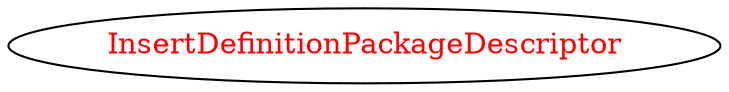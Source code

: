 digraph dependencyGraph {
 concentrate=true;
 ranksep="2.0";
 rankdir="LR"; 
 splines="ortho";
"InsertDefinitionPackageDescriptor" [fontcolor="red"];
}